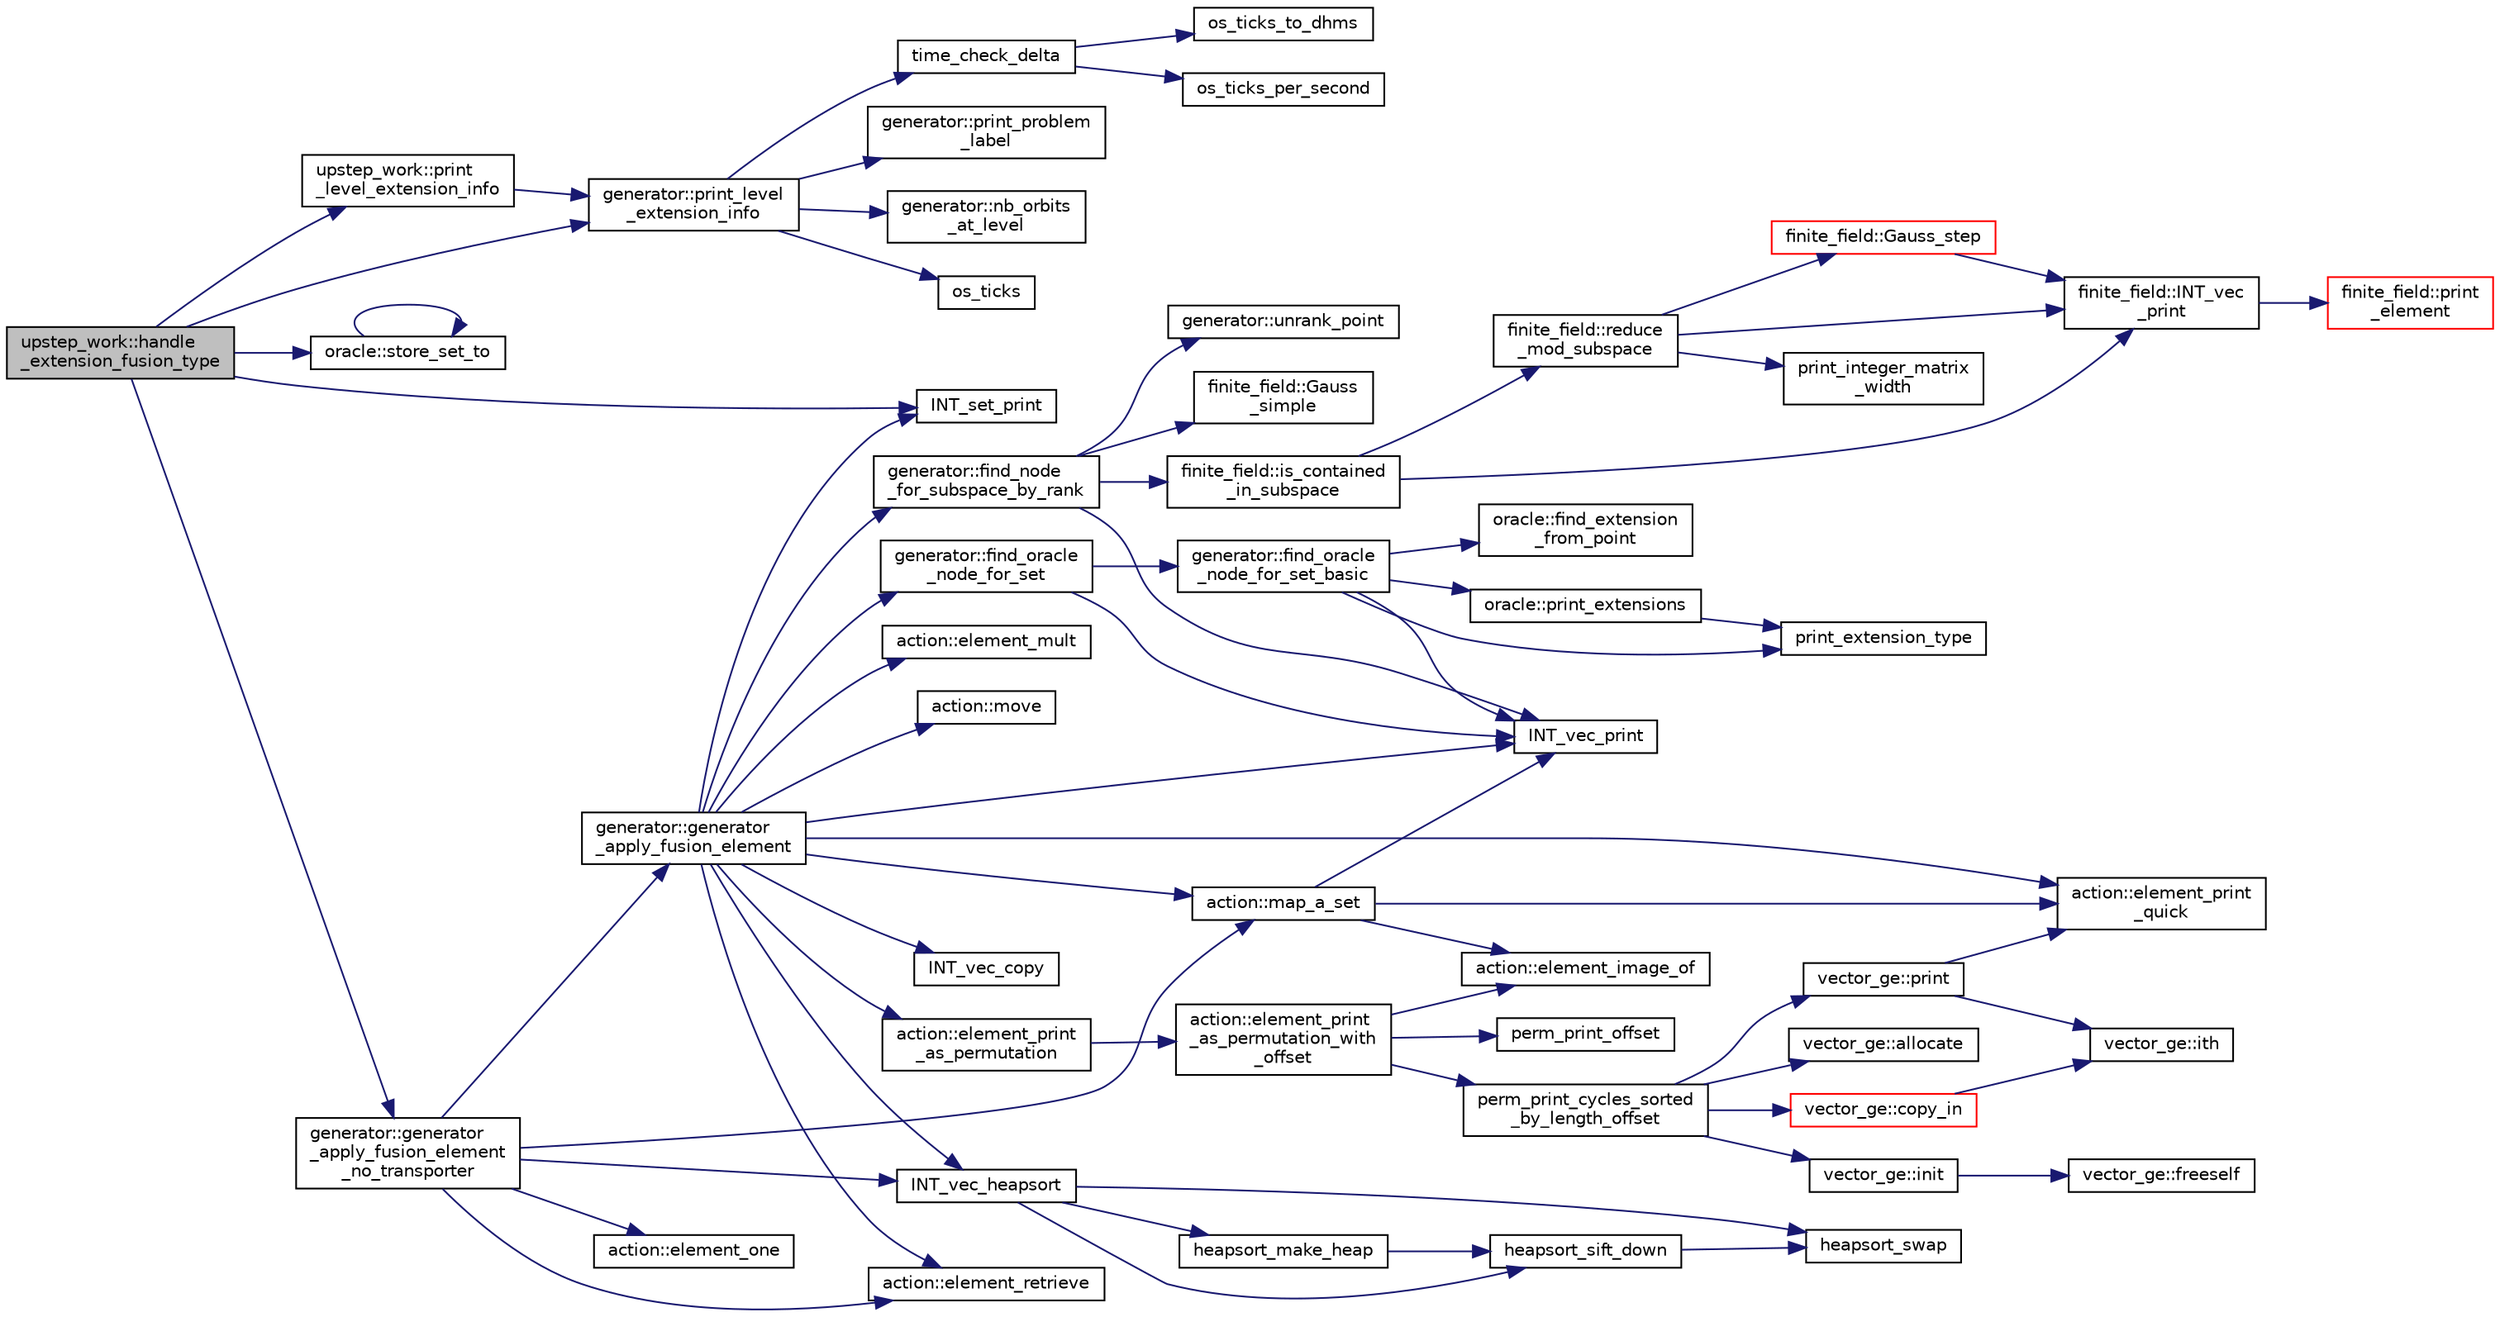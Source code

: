 digraph "upstep_work::handle_extension_fusion_type"
{
  edge [fontname="Helvetica",fontsize="10",labelfontname="Helvetica",labelfontsize="10"];
  node [fontname="Helvetica",fontsize="10",shape=record];
  rankdir="LR";
  Node969 [label="upstep_work::handle\l_extension_fusion_type",height=0.2,width=0.4,color="black", fillcolor="grey75", style="filled", fontcolor="black"];
  Node969 -> Node970 [color="midnightblue",fontsize="10",style="solid",fontname="Helvetica"];
  Node970 [label="upstep_work::print\l_level_extension_info",height=0.2,width=0.4,color="black", fillcolor="white", style="filled",URL="$d2/dd6/classupstep__work.html#a367fb897ab6fe9cd94c511a1931d4dc7"];
  Node970 -> Node971 [color="midnightblue",fontsize="10",style="solid",fontname="Helvetica"];
  Node971 [label="generator::print_level\l_extension_info",height=0.2,width=0.4,color="black", fillcolor="white", style="filled",URL="$d7/d73/classgenerator.html#aa771f96ac28c2c79e029e3d66b3b2942"];
  Node971 -> Node972 [color="midnightblue",fontsize="10",style="solid",fontname="Helvetica"];
  Node972 [label="os_ticks",height=0.2,width=0.4,color="black", fillcolor="white", style="filled",URL="$d5/db4/io__and__os_8h.html#a3da6d2b09e35d569adb7101dffcb5224"];
  Node971 -> Node973 [color="midnightblue",fontsize="10",style="solid",fontname="Helvetica"];
  Node973 [label="time_check_delta",height=0.2,width=0.4,color="black", fillcolor="white", style="filled",URL="$d9/d60/discreta_8h.html#a89a8565e34c7dcbb97180cd6af7454a1"];
  Node973 -> Node974 [color="midnightblue",fontsize="10",style="solid",fontname="Helvetica"];
  Node974 [label="os_ticks_per_second",height=0.2,width=0.4,color="black", fillcolor="white", style="filled",URL="$d5/db4/io__and__os_8h.html#a1b35e7a094dfde9db39ae352c9c17042"];
  Node973 -> Node975 [color="midnightblue",fontsize="10",style="solid",fontname="Helvetica"];
  Node975 [label="os_ticks_to_dhms",height=0.2,width=0.4,color="black", fillcolor="white", style="filled",URL="$d5/db4/io__and__os_8h.html#a0d715587fd9b8ab4e2bc822a2be313ba"];
  Node971 -> Node976 [color="midnightblue",fontsize="10",style="solid",fontname="Helvetica"];
  Node976 [label="generator::print_problem\l_label",height=0.2,width=0.4,color="black", fillcolor="white", style="filled",URL="$d7/d73/classgenerator.html#a06d3c064ba84ebe8db3537e6273f16c3"];
  Node971 -> Node977 [color="midnightblue",fontsize="10",style="solid",fontname="Helvetica"];
  Node977 [label="generator::nb_orbits\l_at_level",height=0.2,width=0.4,color="black", fillcolor="white", style="filled",URL="$d7/d73/classgenerator.html#a020f3d8378448310d044a4a24fadf301"];
  Node969 -> Node978 [color="midnightblue",fontsize="10",style="solid",fontname="Helvetica"];
  Node978 [label="oracle::store_set_to",height=0.2,width=0.4,color="black", fillcolor="white", style="filled",URL="$d7/da7/classoracle.html#a4489d03d342f31d1e64632ce4d0e700d"];
  Node978 -> Node978 [color="midnightblue",fontsize="10",style="solid",fontname="Helvetica"];
  Node969 -> Node971 [color="midnightblue",fontsize="10",style="solid",fontname="Helvetica"];
  Node969 -> Node979 [color="midnightblue",fontsize="10",style="solid",fontname="Helvetica"];
  Node979 [label="INT_set_print",height=0.2,width=0.4,color="black", fillcolor="white", style="filled",URL="$df/dbf/sajeeb_8_c.html#a97614645ec11df30e0e896367f91ffd9"];
  Node969 -> Node980 [color="midnightblue",fontsize="10",style="solid",fontname="Helvetica"];
  Node980 [label="generator::generator\l_apply_fusion_element\l_no_transporter",height=0.2,width=0.4,color="black", fillcolor="white", style="filled",URL="$d7/d73/classgenerator.html#af24208532adef9662cb46fbb57daa0f5"];
  Node980 -> Node981 [color="midnightblue",fontsize="10",style="solid",fontname="Helvetica"];
  Node981 [label="action::element_one",height=0.2,width=0.4,color="black", fillcolor="white", style="filled",URL="$d2/d86/classaction.html#a780a105daf04d6d1fe7e2f63b3c88e3b"];
  Node980 -> Node982 [color="midnightblue",fontsize="10",style="solid",fontname="Helvetica"];
  Node982 [label="generator::generator\l_apply_fusion_element",height=0.2,width=0.4,color="black", fillcolor="white", style="filled",URL="$d7/d73/classgenerator.html#a5e555672da45c6fbc2c5b2d2aa9bb537"];
  Node982 -> Node979 [color="midnightblue",fontsize="10",style="solid",fontname="Helvetica"];
  Node982 -> Node983 [color="midnightblue",fontsize="10",style="solid",fontname="Helvetica"];
  Node983 [label="action::element_retrieve",height=0.2,width=0.4,color="black", fillcolor="white", style="filled",URL="$d2/d86/classaction.html#ad28f6f8810ffbad64c1490f78e51e2b1"];
  Node982 -> Node984 [color="midnightblue",fontsize="10",style="solid",fontname="Helvetica"];
  Node984 [label="action::element_print\l_quick",height=0.2,width=0.4,color="black", fillcolor="white", style="filled",URL="$d2/d86/classaction.html#a4844680cf6750396f76494a28655265b"];
  Node982 -> Node985 [color="midnightblue",fontsize="10",style="solid",fontname="Helvetica"];
  Node985 [label="action::element_print\l_as_permutation",height=0.2,width=0.4,color="black", fillcolor="white", style="filled",URL="$d2/d86/classaction.html#a2975618a8203187b688a67c947150bb8"];
  Node985 -> Node986 [color="midnightblue",fontsize="10",style="solid",fontname="Helvetica"];
  Node986 [label="action::element_print\l_as_permutation_with\l_offset",height=0.2,width=0.4,color="black", fillcolor="white", style="filled",URL="$d2/d86/classaction.html#addd61d869434abaad431124a6d858396"];
  Node986 -> Node987 [color="midnightblue",fontsize="10",style="solid",fontname="Helvetica"];
  Node987 [label="action::element_image_of",height=0.2,width=0.4,color="black", fillcolor="white", style="filled",URL="$d2/d86/classaction.html#ae09559d4537a048fc860f8a74a31393d"];
  Node986 -> Node988 [color="midnightblue",fontsize="10",style="solid",fontname="Helvetica"];
  Node988 [label="perm_print_offset",height=0.2,width=0.4,color="black", fillcolor="white", style="filled",URL="$d2/d7c/combinatorics_8_c.html#ab87deef2ba9e4d2ce386a19eeaffecf3"];
  Node986 -> Node989 [color="midnightblue",fontsize="10",style="solid",fontname="Helvetica"];
  Node989 [label="perm_print_cycles_sorted\l_by_length_offset",height=0.2,width=0.4,color="black", fillcolor="white", style="filled",URL="$d5/d90/action__global_8_c.html#a9d1f2e34879c04dbc45d08984a8066e3"];
  Node989 -> Node990 [color="midnightblue",fontsize="10",style="solid",fontname="Helvetica"];
  Node990 [label="vector_ge::init",height=0.2,width=0.4,color="black", fillcolor="white", style="filled",URL="$d4/d6e/classvector__ge.html#afe1d6befd1f1501e6be34afbaa9d30a8"];
  Node990 -> Node991 [color="midnightblue",fontsize="10",style="solid",fontname="Helvetica"];
  Node991 [label="vector_ge::freeself",height=0.2,width=0.4,color="black", fillcolor="white", style="filled",URL="$d4/d6e/classvector__ge.html#aa002e4b715cc73a9b8b367d29700b452"];
  Node989 -> Node992 [color="midnightblue",fontsize="10",style="solid",fontname="Helvetica"];
  Node992 [label="vector_ge::allocate",height=0.2,width=0.4,color="black", fillcolor="white", style="filled",URL="$d4/d6e/classvector__ge.html#a35b062a9201b30f0a87bf87702d243ae"];
  Node989 -> Node993 [color="midnightblue",fontsize="10",style="solid",fontname="Helvetica"];
  Node993 [label="vector_ge::copy_in",height=0.2,width=0.4,color="red", fillcolor="white", style="filled",URL="$d4/d6e/classvector__ge.html#ad02ebf2d4e8bbf095685aea921999145"];
  Node993 -> Node994 [color="midnightblue",fontsize="10",style="solid",fontname="Helvetica"];
  Node994 [label="vector_ge::ith",height=0.2,width=0.4,color="black", fillcolor="white", style="filled",URL="$d4/d6e/classvector__ge.html#a1ff002e8b746a9beb119d57dcd4a15ff"];
  Node989 -> Node996 [color="midnightblue",fontsize="10",style="solid",fontname="Helvetica"];
  Node996 [label="vector_ge::print",height=0.2,width=0.4,color="black", fillcolor="white", style="filled",URL="$d4/d6e/classvector__ge.html#a0d260cce035c20b32d7989c50670aa8a"];
  Node996 -> Node984 [color="midnightblue",fontsize="10",style="solid",fontname="Helvetica"];
  Node996 -> Node994 [color="midnightblue",fontsize="10",style="solid",fontname="Helvetica"];
  Node982 -> Node997 [color="midnightblue",fontsize="10",style="solid",fontname="Helvetica"];
  Node997 [label="INT_vec_print",height=0.2,width=0.4,color="black", fillcolor="white", style="filled",URL="$df/dbf/sajeeb_8_c.html#a79a5901af0b47dd0d694109543c027fe"];
  Node982 -> Node998 [color="midnightblue",fontsize="10",style="solid",fontname="Helvetica"];
  Node998 [label="action::map_a_set",height=0.2,width=0.4,color="black", fillcolor="white", style="filled",URL="$d2/d86/classaction.html#a600e542e5aeca2a46f18110e027947e0"];
  Node998 -> Node984 [color="midnightblue",fontsize="10",style="solid",fontname="Helvetica"];
  Node998 -> Node997 [color="midnightblue",fontsize="10",style="solid",fontname="Helvetica"];
  Node998 -> Node987 [color="midnightblue",fontsize="10",style="solid",fontname="Helvetica"];
  Node982 -> Node999 [color="midnightblue",fontsize="10",style="solid",fontname="Helvetica"];
  Node999 [label="action::element_mult",height=0.2,width=0.4,color="black", fillcolor="white", style="filled",URL="$d2/d86/classaction.html#ae9e36b2cae1f0f7bd7144097fa9a34b3"];
  Node982 -> Node1000 [color="midnightblue",fontsize="10",style="solid",fontname="Helvetica"];
  Node1000 [label="action::move",height=0.2,width=0.4,color="black", fillcolor="white", style="filled",URL="$d2/d86/classaction.html#ab857fef69d8687a7926a9e4a00dd77ee"];
  Node982 -> Node1001 [color="midnightblue",fontsize="10",style="solid",fontname="Helvetica"];
  Node1001 [label="generator::find_node\l_for_subspace_by_rank",height=0.2,width=0.4,color="black", fillcolor="white", style="filled",URL="$d7/d73/classgenerator.html#ad118a5102c2f16c7bed14ee432fe70b2"];
  Node1001 -> Node997 [color="midnightblue",fontsize="10",style="solid",fontname="Helvetica"];
  Node1001 -> Node1002 [color="midnightblue",fontsize="10",style="solid",fontname="Helvetica"];
  Node1002 [label="generator::unrank_point",height=0.2,width=0.4,color="black", fillcolor="white", style="filled",URL="$d7/d73/classgenerator.html#ad8842983b197430759b0588712c26693"];
  Node1001 -> Node1003 [color="midnightblue",fontsize="10",style="solid",fontname="Helvetica"];
  Node1003 [label="finite_field::Gauss\l_simple",height=0.2,width=0.4,color="black", fillcolor="white", style="filled",URL="$df/d5a/classfinite__field.html#aba4950590e24a1ce323f292cf47b3307"];
  Node1001 -> Node1004 [color="midnightblue",fontsize="10",style="solid",fontname="Helvetica"];
  Node1004 [label="finite_field::is_contained\l_in_subspace",height=0.2,width=0.4,color="black", fillcolor="white", style="filled",URL="$df/d5a/classfinite__field.html#a21d04fc4ddc2f03fb3401656f14abb72"];
  Node1004 -> Node1005 [color="midnightblue",fontsize="10",style="solid",fontname="Helvetica"];
  Node1005 [label="finite_field::INT_vec\l_print",height=0.2,width=0.4,color="black", fillcolor="white", style="filled",URL="$df/d5a/classfinite__field.html#a9c33a61dedc197e37b014b6f8dc07f06"];
  Node1005 -> Node1006 [color="midnightblue",fontsize="10",style="solid",fontname="Helvetica"];
  Node1006 [label="finite_field::print\l_element",height=0.2,width=0.4,color="red", fillcolor="white", style="filled",URL="$df/d5a/classfinite__field.html#ab7d1f59c043d7696b8b47c92d0fedad5"];
  Node1004 -> Node1009 [color="midnightblue",fontsize="10",style="solid",fontname="Helvetica"];
  Node1009 [label="finite_field::reduce\l_mod_subspace",height=0.2,width=0.4,color="black", fillcolor="white", style="filled",URL="$df/d5a/classfinite__field.html#a58c58854e54819ab1f3b1df2a12423ad"];
  Node1009 -> Node1005 [color="midnightblue",fontsize="10",style="solid",fontname="Helvetica"];
  Node1009 -> Node1010 [color="midnightblue",fontsize="10",style="solid",fontname="Helvetica"];
  Node1010 [label="print_integer_matrix\l_width",height=0.2,width=0.4,color="black", fillcolor="white", style="filled",URL="$d5/db4/io__and__os_8h.html#aa78f3e73fc2179251bd15adbcc31573f"];
  Node1009 -> Node1011 [color="midnightblue",fontsize="10",style="solid",fontname="Helvetica"];
  Node1011 [label="finite_field::Gauss_step",height=0.2,width=0.4,color="red", fillcolor="white", style="filled",URL="$df/d5a/classfinite__field.html#a888228cd0bdf000bd4d44cf4d1ad62ce"];
  Node1011 -> Node1005 [color="midnightblue",fontsize="10",style="solid",fontname="Helvetica"];
  Node982 -> Node1018 [color="midnightblue",fontsize="10",style="solid",fontname="Helvetica"];
  Node1018 [label="INT_vec_copy",height=0.2,width=0.4,color="black", fillcolor="white", style="filled",URL="$df/dbf/sajeeb_8_c.html#ac2d875e27e009af6ec04d17254d11075"];
  Node982 -> Node1019 [color="midnightblue",fontsize="10",style="solid",fontname="Helvetica"];
  Node1019 [label="INT_vec_heapsort",height=0.2,width=0.4,color="black", fillcolor="white", style="filled",URL="$d5/de2/foundations_2data__structures_2data__structures_8h.html#a3590ad9987f801fbfc94634300182f39"];
  Node1019 -> Node1020 [color="midnightblue",fontsize="10",style="solid",fontname="Helvetica"];
  Node1020 [label="heapsort_make_heap",height=0.2,width=0.4,color="black", fillcolor="white", style="filled",URL="$d4/dd7/sorting_8_c.html#a42f24453d7d77eeb1338ebd1a13cfdbb"];
  Node1020 -> Node1021 [color="midnightblue",fontsize="10",style="solid",fontname="Helvetica"];
  Node1021 [label="heapsort_sift_down",height=0.2,width=0.4,color="black", fillcolor="white", style="filled",URL="$d4/dd7/sorting_8_c.html#a65cbb1a6a3f01f511673705437ddc18b"];
  Node1021 -> Node1022 [color="midnightblue",fontsize="10",style="solid",fontname="Helvetica"];
  Node1022 [label="heapsort_swap",height=0.2,width=0.4,color="black", fillcolor="white", style="filled",URL="$d4/dd7/sorting_8_c.html#a8f048362e6065297b19b6975bcbbfcc6"];
  Node1019 -> Node1022 [color="midnightblue",fontsize="10",style="solid",fontname="Helvetica"];
  Node1019 -> Node1021 [color="midnightblue",fontsize="10",style="solid",fontname="Helvetica"];
  Node982 -> Node1023 [color="midnightblue",fontsize="10",style="solid",fontname="Helvetica"];
  Node1023 [label="generator::find_oracle\l_node_for_set",height=0.2,width=0.4,color="black", fillcolor="white", style="filled",URL="$d7/d73/classgenerator.html#acdf58f4d0bdb6a88af63cdd5fb5d6bff"];
  Node1023 -> Node997 [color="midnightblue",fontsize="10",style="solid",fontname="Helvetica"];
  Node1023 -> Node1024 [color="midnightblue",fontsize="10",style="solid",fontname="Helvetica"];
  Node1024 [label="generator::find_oracle\l_node_for_set_basic",height=0.2,width=0.4,color="black", fillcolor="white", style="filled",URL="$d7/d73/classgenerator.html#aef74bcab80fb84791767d56f6cc1464f"];
  Node1024 -> Node997 [color="midnightblue",fontsize="10",style="solid",fontname="Helvetica"];
  Node1024 -> Node1025 [color="midnightblue",fontsize="10",style="solid",fontname="Helvetica"];
  Node1025 [label="oracle::find_extension\l_from_point",height=0.2,width=0.4,color="black", fillcolor="white", style="filled",URL="$d7/da7/classoracle.html#aa6091b5a2260435d706a61ddc06ad1a4"];
  Node1024 -> Node1026 [color="midnightblue",fontsize="10",style="solid",fontname="Helvetica"];
  Node1026 [label="oracle::print_extensions",height=0.2,width=0.4,color="black", fillcolor="white", style="filled",URL="$d7/da7/classoracle.html#a6ea212ee0158a6c6146d54f79ba0e9f3"];
  Node1026 -> Node1027 [color="midnightblue",fontsize="10",style="solid",fontname="Helvetica"];
  Node1027 [label="print_extension_type",height=0.2,width=0.4,color="black", fillcolor="white", style="filled",URL="$da/d10/other_8h.html#ab39242254c1c0bce13010118473d8c74"];
  Node1024 -> Node1027 [color="midnightblue",fontsize="10",style="solid",fontname="Helvetica"];
  Node980 -> Node983 [color="midnightblue",fontsize="10",style="solid",fontname="Helvetica"];
  Node980 -> Node998 [color="midnightblue",fontsize="10",style="solid",fontname="Helvetica"];
  Node980 -> Node1019 [color="midnightblue",fontsize="10",style="solid",fontname="Helvetica"];
}
